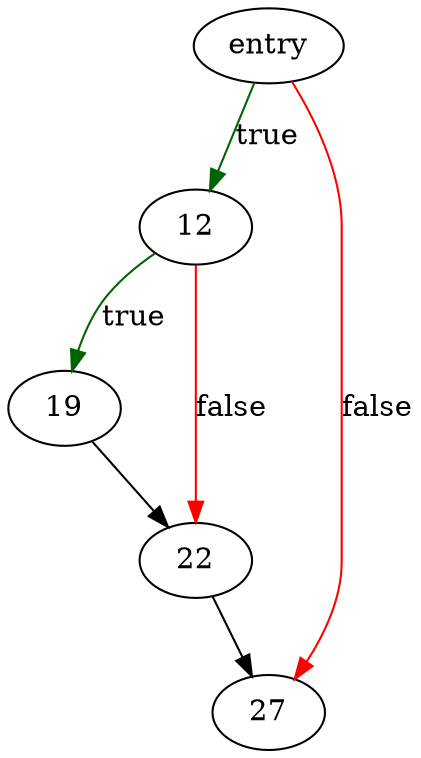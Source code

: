 digraph "codeReal" {
	// Node definitions.
	4 [label=entry];
	12;
	19;
	22;
	27;

	// Edge definitions.
	4 -> 12 [
		color=darkgreen
		label=true
	];
	4 -> 27 [
		color=red
		label=false
	];
	12 -> 19 [
		color=darkgreen
		label=true
	];
	12 -> 22 [
		color=red
		label=false
	];
	19 -> 22;
	22 -> 27;
}